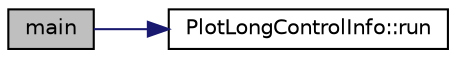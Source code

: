 digraph "main"
{
 // LATEX_PDF_SIZE
  edge [fontname="Helvetica",fontsize="10",labelfontname="Helvetica",labelfontsize="10"];
  node [fontname="Helvetica",fontsize="10",shape=record];
  rankdir="LR";
  Node1 [label="main",height=0.2,width=0.4,color="black", fillcolor="grey75", style="filled", fontcolor="black",tooltip=" "];
  Node1 -> Node2 [color="midnightblue",fontsize="10",style="solid",fontname="Helvetica"];
  Node2 [label="PlotLongControlInfo::run",height=0.2,width=0.4,color="black", fillcolor="white", style="filled",URL="$classPlotLongControlInfo.html#a95ea79480fa61f5734699645f668bcb7",tooltip=" "];
}
